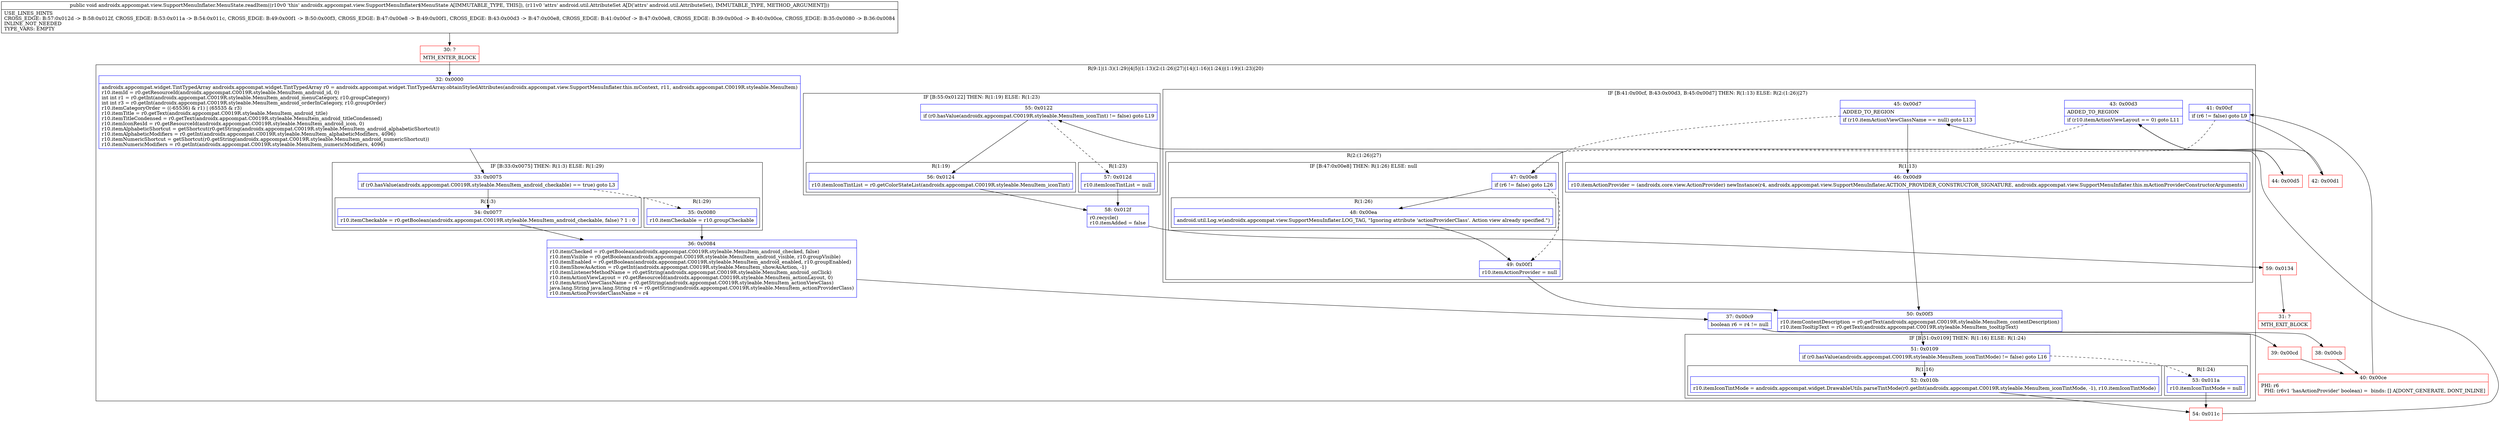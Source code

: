 digraph "CFG forandroidx.appcompat.view.SupportMenuInflater.MenuState.readItem(Landroid\/util\/AttributeSet;)V" {
subgraph cluster_Region_40943000 {
label = "R(9:1|(1:3)(1:29)|4|5|(1:13)(2:(1:26)|27)|14|(1:16)(1:24)|(1:19)(1:23)|20)";
node [shape=record,color=blue];
Node_32 [shape=record,label="{32\:\ 0x0000|androidx.appcompat.widget.TintTypedArray androidx.appcompat.widget.TintTypedArray r0 = androidx.appcompat.widget.TintTypedArray.obtainStyledAttributes(androidx.appcompat.view.SupportMenuInflater.this.mContext, r11, androidx.appcompat.C0019R.styleable.MenuItem)\lr10.itemId = r0.getResourceId(androidx.appcompat.C0019R.styleable.MenuItem_android_id, 0)\lint int r1 = r0.getInt(androidx.appcompat.C0019R.styleable.MenuItem_android_menuCategory, r10.groupCategory)\lint int r3 = r0.getInt(androidx.appcompat.C0019R.styleable.MenuItem_android_orderInCategory, r10.groupOrder)\lr10.itemCategoryOrder = ((\-65536) & r1) \| (65535 & r3)\lr10.itemTitle = r0.getText(androidx.appcompat.C0019R.styleable.MenuItem_android_title)\lr10.itemTitleCondensed = r0.getText(androidx.appcompat.C0019R.styleable.MenuItem_android_titleCondensed)\lr10.itemIconResId = r0.getResourceId(androidx.appcompat.C0019R.styleable.MenuItem_android_icon, 0)\lr10.itemAlphabeticShortcut = getShortcut(r0.getString(androidx.appcompat.C0019R.styleable.MenuItem_android_alphabeticShortcut))\lr10.itemAlphabeticModifiers = r0.getInt(androidx.appcompat.C0019R.styleable.MenuItem_alphabeticModifiers, 4096)\lr10.itemNumericShortcut = getShortcut(r0.getString(androidx.appcompat.C0019R.styleable.MenuItem_android_numericShortcut))\lr10.itemNumericModifiers = r0.getInt(androidx.appcompat.C0019R.styleable.MenuItem_numericModifiers, 4096)\l}"];
subgraph cluster_IfRegion_1875651019 {
label = "IF [B:33:0x0075] THEN: R(1:3) ELSE: R(1:29)";
node [shape=record,color=blue];
Node_33 [shape=record,label="{33\:\ 0x0075|if (r0.hasValue(androidx.appcompat.C0019R.styleable.MenuItem_android_checkable) == true) goto L3\l}"];
subgraph cluster_Region_865014684 {
label = "R(1:3)";
node [shape=record,color=blue];
Node_34 [shape=record,label="{34\:\ 0x0077|r10.itemCheckable = r0.getBoolean(androidx.appcompat.C0019R.styleable.MenuItem_android_checkable, false) ? 1 : 0\l}"];
}
subgraph cluster_Region_1897386151 {
label = "R(1:29)";
node [shape=record,color=blue];
Node_35 [shape=record,label="{35\:\ 0x0080|r10.itemCheckable = r10.groupCheckable\l}"];
}
}
Node_36 [shape=record,label="{36\:\ 0x0084|r10.itemChecked = r0.getBoolean(androidx.appcompat.C0019R.styleable.MenuItem_android_checked, false)\lr10.itemVisible = r0.getBoolean(androidx.appcompat.C0019R.styleable.MenuItem_android_visible, r10.groupVisible)\lr10.itemEnabled = r0.getBoolean(androidx.appcompat.C0019R.styleable.MenuItem_android_enabled, r10.groupEnabled)\lr10.itemShowAsAction = r0.getInt(androidx.appcompat.C0019R.styleable.MenuItem_showAsAction, \-1)\lr10.itemListenerMethodName = r0.getString(androidx.appcompat.C0019R.styleable.MenuItem_android_onClick)\lr10.itemActionViewLayout = r0.getResourceId(androidx.appcompat.C0019R.styleable.MenuItem_actionLayout, 0)\lr10.itemActionViewClassName = r0.getString(androidx.appcompat.C0019R.styleable.MenuItem_actionViewClass)\ljava.lang.String java.lang.String r4 = r0.getString(androidx.appcompat.C0019R.styleable.MenuItem_actionProviderClass)\lr10.itemActionProviderClassName = r4\l}"];
Node_37 [shape=record,label="{37\:\ 0x00c9|boolean r6 = r4 != null\l}"];
subgraph cluster_IfRegion_1450198138 {
label = "IF [B:41:0x00cf, B:43:0x00d3, B:45:0x00d7] THEN: R(1:13) ELSE: R(2:(1:26)|27)";
node [shape=record,color=blue];
Node_41 [shape=record,label="{41\:\ 0x00cf|if (r6 != false) goto L9\l}"];
Node_43 [shape=record,label="{43\:\ 0x00d3|ADDED_TO_REGION\l|if (r10.itemActionViewLayout == 0) goto L11\l}"];
Node_45 [shape=record,label="{45\:\ 0x00d7|ADDED_TO_REGION\l|if (r10.itemActionViewClassName == null) goto L13\l}"];
subgraph cluster_Region_1052736712 {
label = "R(1:13)";
node [shape=record,color=blue];
Node_46 [shape=record,label="{46\:\ 0x00d9|r10.itemActionProvider = (androidx.core.view.ActionProvider) newInstance(r4, androidx.appcompat.view.SupportMenuInflater.ACTION_PROVIDER_CONSTRUCTOR_SIGNATURE, androidx.appcompat.view.SupportMenuInflater.this.mActionProviderConstructorArguments)\l}"];
}
subgraph cluster_Region_791771780 {
label = "R(2:(1:26)|27)";
node [shape=record,color=blue];
subgraph cluster_IfRegion_1460445461 {
label = "IF [B:47:0x00e8] THEN: R(1:26) ELSE: null";
node [shape=record,color=blue];
Node_47 [shape=record,label="{47\:\ 0x00e8|if (r6 != false) goto L26\l}"];
subgraph cluster_Region_1585100643 {
label = "R(1:26)";
node [shape=record,color=blue];
Node_48 [shape=record,label="{48\:\ 0x00ea|android.util.Log.w(androidx.appcompat.view.SupportMenuInflater.LOG_TAG, \"Ignoring attribute 'actionProviderClass'. Action view already specified.\")\l}"];
}
}
Node_49 [shape=record,label="{49\:\ 0x00f1|r10.itemActionProvider = null\l}"];
}
}
Node_50 [shape=record,label="{50\:\ 0x00f3|r10.itemContentDescription = r0.getText(androidx.appcompat.C0019R.styleable.MenuItem_contentDescription)\lr10.itemTooltipText = r0.getText(androidx.appcompat.C0019R.styleable.MenuItem_tooltipText)\l}"];
subgraph cluster_IfRegion_1287624735 {
label = "IF [B:51:0x0109] THEN: R(1:16) ELSE: R(1:24)";
node [shape=record,color=blue];
Node_51 [shape=record,label="{51\:\ 0x0109|if (r0.hasValue(androidx.appcompat.C0019R.styleable.MenuItem_iconTintMode) != false) goto L16\l}"];
subgraph cluster_Region_1260675181 {
label = "R(1:16)";
node [shape=record,color=blue];
Node_52 [shape=record,label="{52\:\ 0x010b|r10.itemIconTintMode = androidx.appcompat.widget.DrawableUtils.parseTintMode(r0.getInt(androidx.appcompat.C0019R.styleable.MenuItem_iconTintMode, \-1), r10.itemIconTintMode)\l}"];
}
subgraph cluster_Region_825183620 {
label = "R(1:24)";
node [shape=record,color=blue];
Node_53 [shape=record,label="{53\:\ 0x011a|r10.itemIconTintMode = null\l}"];
}
}
subgraph cluster_IfRegion_1168673459 {
label = "IF [B:55:0x0122] THEN: R(1:19) ELSE: R(1:23)";
node [shape=record,color=blue];
Node_55 [shape=record,label="{55\:\ 0x0122|if (r0.hasValue(androidx.appcompat.C0019R.styleable.MenuItem_iconTint) != false) goto L19\l}"];
subgraph cluster_Region_250638953 {
label = "R(1:19)";
node [shape=record,color=blue];
Node_56 [shape=record,label="{56\:\ 0x0124|r10.itemIconTintList = r0.getColorStateList(androidx.appcompat.C0019R.styleable.MenuItem_iconTint)\l}"];
}
subgraph cluster_Region_2129797614 {
label = "R(1:23)";
node [shape=record,color=blue];
Node_57 [shape=record,label="{57\:\ 0x012d|r10.itemIconTintList = null\l}"];
}
}
Node_58 [shape=record,label="{58\:\ 0x012f|r0.recycle()\lr10.itemAdded = false\l}"];
}
Node_30 [shape=record,color=red,label="{30\:\ ?|MTH_ENTER_BLOCK\l}"];
Node_38 [shape=record,color=red,label="{38\:\ 0x00cb}"];
Node_40 [shape=record,color=red,label="{40\:\ 0x00ce|PHI: r6 \l  PHI: (r6v1 'hasActionProvider' boolean) =  binds: [] A[DONT_GENERATE, DONT_INLINE]\l}"];
Node_42 [shape=record,color=red,label="{42\:\ 0x00d1}"];
Node_44 [shape=record,color=red,label="{44\:\ 0x00d5}"];
Node_54 [shape=record,color=red,label="{54\:\ 0x011c}"];
Node_59 [shape=record,color=red,label="{59\:\ 0x0134}"];
Node_31 [shape=record,color=red,label="{31\:\ ?|MTH_EXIT_BLOCK\l}"];
Node_39 [shape=record,color=red,label="{39\:\ 0x00cd}"];
MethodNode[shape=record,label="{public void androidx.appcompat.view.SupportMenuInflater.MenuState.readItem((r10v0 'this' androidx.appcompat.view.SupportMenuInflater$MenuState A[IMMUTABLE_TYPE, THIS]), (r11v0 'attrs' android.util.AttributeSet A[D('attrs' android.util.AttributeSet), IMMUTABLE_TYPE, METHOD_ARGUMENT]))  | USE_LINES_HINTS\lCROSS_EDGE: B:57:0x012d \-\> B:58:0x012f, CROSS_EDGE: B:53:0x011a \-\> B:54:0x011c, CROSS_EDGE: B:49:0x00f1 \-\> B:50:0x00f3, CROSS_EDGE: B:47:0x00e8 \-\> B:49:0x00f1, CROSS_EDGE: B:43:0x00d3 \-\> B:47:0x00e8, CROSS_EDGE: B:41:0x00cf \-\> B:47:0x00e8, CROSS_EDGE: B:39:0x00cd \-\> B:40:0x00ce, CROSS_EDGE: B:35:0x0080 \-\> B:36:0x0084\lINLINE_NOT_NEEDED\lTYPE_VARS: EMPTY\l}"];
MethodNode -> Node_30;Node_32 -> Node_33;
Node_33 -> Node_34;
Node_33 -> Node_35[style=dashed];
Node_34 -> Node_36;
Node_35 -> Node_36;
Node_36 -> Node_37;
Node_37 -> Node_38;
Node_37 -> Node_39;
Node_41 -> Node_42;
Node_41 -> Node_47[style=dashed];
Node_43 -> Node_44;
Node_43 -> Node_47[style=dashed];
Node_45 -> Node_46;
Node_45 -> Node_47[style=dashed];
Node_46 -> Node_50;
Node_47 -> Node_48;
Node_47 -> Node_49[style=dashed];
Node_48 -> Node_49;
Node_49 -> Node_50;
Node_50 -> Node_51;
Node_51 -> Node_52;
Node_51 -> Node_53[style=dashed];
Node_52 -> Node_54;
Node_53 -> Node_54;
Node_55 -> Node_56;
Node_55 -> Node_57[style=dashed];
Node_56 -> Node_58;
Node_57 -> Node_58;
Node_58 -> Node_59;
Node_30 -> Node_32;
Node_38 -> Node_40;
Node_40 -> Node_41;
Node_42 -> Node_43;
Node_44 -> Node_45;
Node_54 -> Node_55;
Node_59 -> Node_31;
Node_39 -> Node_40;
}


